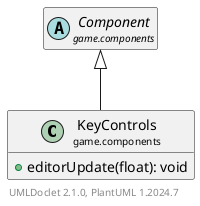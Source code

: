 @startuml
    set namespaceSeparator none
    hide empty fields
    hide empty methods

    class "<size:14>KeyControls\n<size:10>game.components" as game.components.KeyControls [[KeyControls.html]] {
        +editorUpdate(float): void
    }

    abstract class "<size:14>Component\n<size:10>game.components" as game.components.Component [[Component.html]]

    game.components.Component <|-- game.components.KeyControls

    center footer UMLDoclet 2.1.0, PlantUML %version()
@enduml
